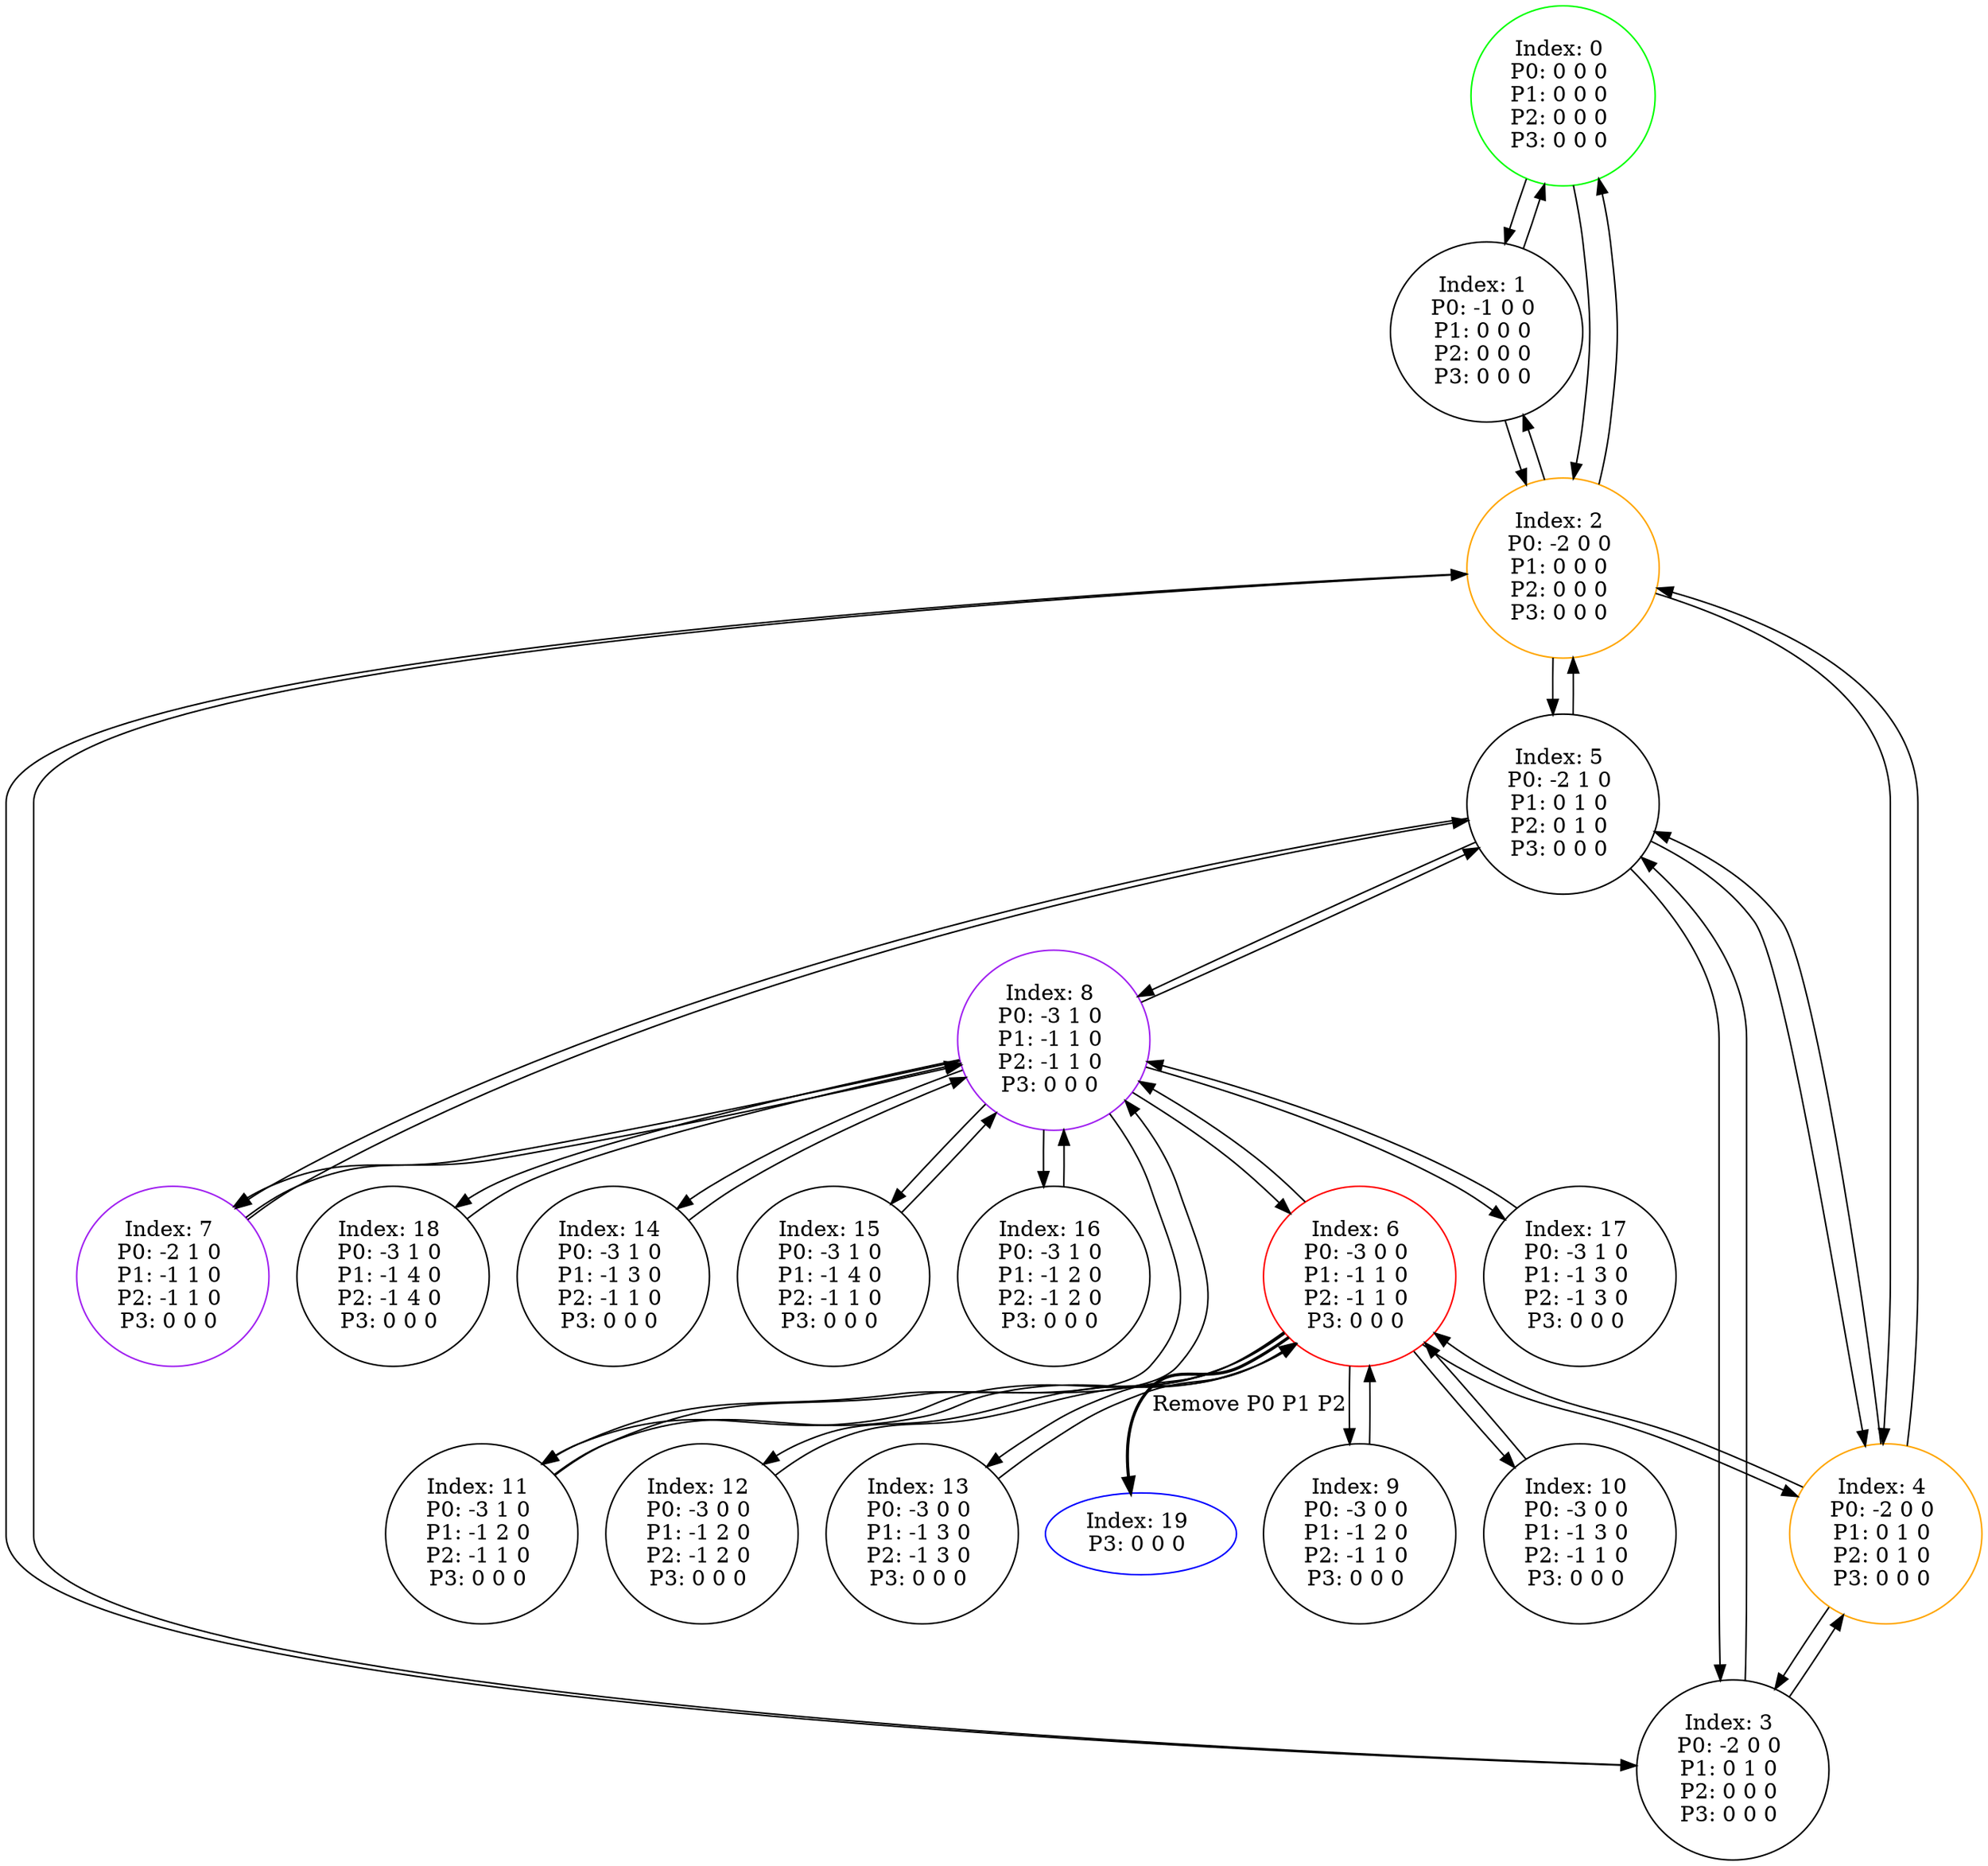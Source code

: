 digraph G {
color = "black"
0[label = "Index: 0 
P0: 0 0 0 
P1: 0 0 0 
P2: 0 0 0 
P3: 0 0 0 
", color = "green"]
1[label = "Index: 1 
P0: -1 0 0 
P1: 0 0 0 
P2: 0 0 0 
P3: 0 0 0 
"]
2[label = "Index: 2 
P0: -2 0 0 
P1: 0 0 0 
P2: 0 0 0 
P3: 0 0 0 
", color = "orange"]
3[label = "Index: 3 
P0: -2 0 0 
P1: 0 1 0 
P2: 0 0 0 
P3: 0 0 0 
"]
4[label = "Index: 4 
P0: -2 0 0 
P1: 0 1 0 
P2: 0 1 0 
P3: 0 0 0 
", color = "orange"]
5[label = "Index: 5 
P0: -2 1 0 
P1: 0 1 0 
P2: 0 1 0 
P3: 0 0 0 
"]
6[label = "Index: 6 
P0: -3 0 0 
P1: -1 1 0 
P2: -1 1 0 
P3: 0 0 0 
", color = "red"]
7[label = "Index: 7 
P0: -2 1 0 
P1: -1 1 0 
P2: -1 1 0 
P3: 0 0 0 
", color = "purple"]
8[label = "Index: 8 
P0: -3 1 0 
P1: -1 1 0 
P2: -1 1 0 
P3: 0 0 0 
", color = "purple"]
9[label = "Index: 9 
P0: -3 0 0 
P1: -1 2 0 
P2: -1 1 0 
P3: 0 0 0 
"]
10[label = "Index: 10 
P0: -3 0 0 
P1: -1 3 0 
P2: -1 1 0 
P3: 0 0 0 
"]
11[label = "Index: 11 
P0: -3 1 0 
P1: -1 2 0 
P2: -1 1 0 
P3: 0 0 0 
"]
12[label = "Index: 12 
P0: -3 0 0 
P1: -1 2 0 
P2: -1 2 0 
P3: 0 0 0 
"]
13[label = "Index: 13 
P0: -3 0 0 
P1: -1 3 0 
P2: -1 3 0 
P3: 0 0 0 
"]
14[label = "Index: 14 
P0: -3 1 0 
P1: -1 3 0 
P2: -1 1 0 
P3: 0 0 0 
"]
15[label = "Index: 15 
P0: -3 1 0 
P1: -1 4 0 
P2: -1 1 0 
P3: 0 0 0 
"]
16[label = "Index: 16 
P0: -3 1 0 
P1: -1 2 0 
P2: -1 2 0 
P3: 0 0 0 
"]
17[label = "Index: 17 
P0: -3 1 0 
P1: -1 3 0 
P2: -1 3 0 
P3: 0 0 0 
"]
18[label = "Index: 18 
P0: -3 1 0 
P1: -1 4 0 
P2: -1 4 0 
P3: 0 0 0 
"]
19[label = "Index: 19 
P3: 0 0 0 
", color = "blue"]
0 -> 1
0 -> 2

1 -> 0
1 -> 2

2 -> 0
2 -> 1
2 -> 3
2 -> 4
2 -> 5

3 -> 2
3 -> 4
3 -> 5

4 -> 2
4 -> 3
4 -> 5
4 -> 6

5 -> 2
5 -> 3
5 -> 4
5 -> 7
5 -> 8

6 -> 4
6 -> 8
6 -> 9
6 -> 10
6 -> 11
6 -> 12
6 -> 13
6 -> 19[style=bold label=" Remove P0 P1 P2 "];


7 -> 5
7 -> 8

8 -> 5
8 -> 6
8 -> 7
8 -> 11
8 -> 14
8 -> 15
8 -> 16
8 -> 17
8 -> 18

9 -> 6

10 -> 6

11 -> 6
11 -> 8

12 -> 6

13 -> 6

14 -> 8

15 -> 8

16 -> 8

17 -> 8

18 -> 8

}
